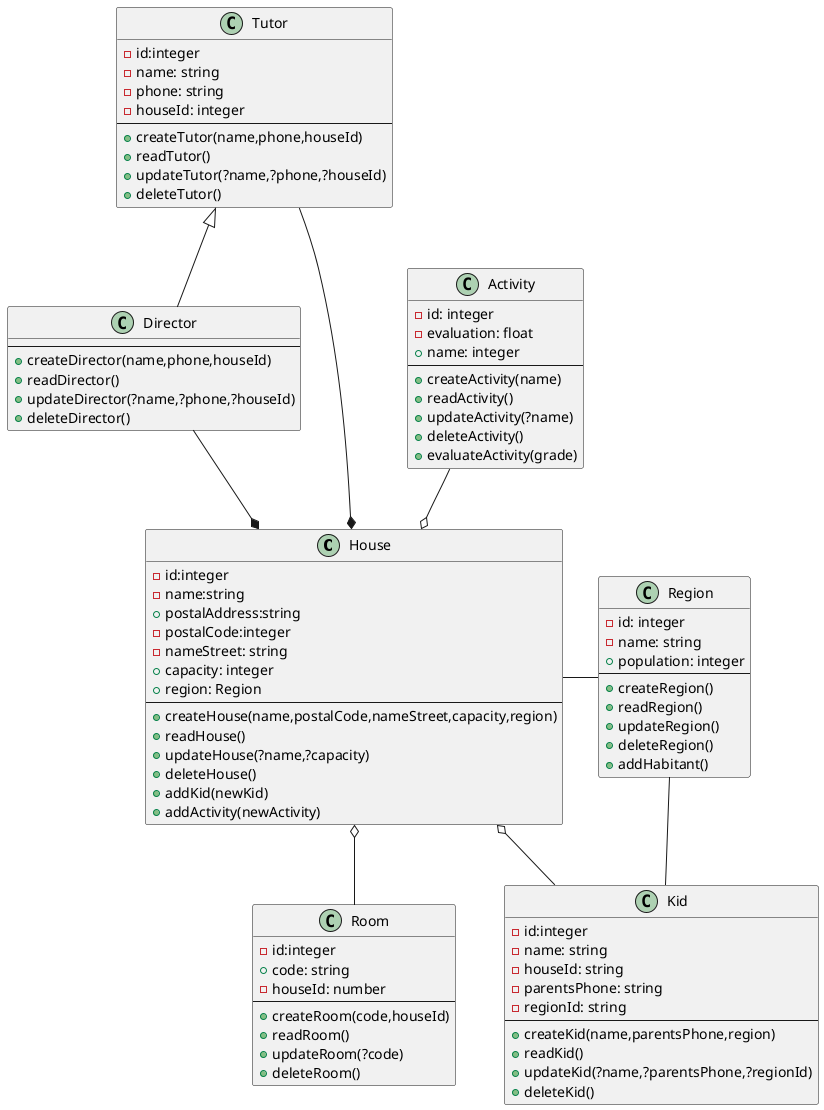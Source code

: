 @startuml Colonies
    class House{
        -id:integer
        -name:string
        +postalAddress:string
        -postalCode:integer
        -nameStreet: string
        +capacity: integer
        +region: Region
        --
        +createHouse(name,postalCode,nameStreet,capacity,region)
        +readHouse()
        +updateHouse(?name,?capacity)
        +deleteHouse()
        +addKid(newKid)
        +addActivity(newActivity)
    }

    class Room{
        -id:integer
        +code: string
        -houseId: number
        --
        +createRoom(code,houseId)
        +readRoom()
        +updateRoom(?code)
        +deleteRoom()
    }

    class Activity{
        -id: integer
        -evaluation: float
        +name: integer
        --
        +createActivity(name)
        +readActivity()
        +updateActivity(?name)
        +deleteActivity()
        +evaluateActivity(grade)
    }

    class Tutor{
        -id:integer
        -name: string
        -phone: string
        -houseId: integer
        --
        +createTutor(name,phone,houseId)
        +readTutor()
        +updateTutor(?name,?phone,?houseId)
        +deleteTutor()
    }

    class Director{
        --
        +createDirector(name,phone,houseId)
        +readDirector()
        +updateDirector(?name,?phone,?houseId)
        +deleteDirector()
    }

    class Kid{
        -id:integer
        -name: string
        -houseId: string
        -parentsPhone: string
        -regionId: string
        --
        +createKid(name,parentsPhone,region)
        +readKid()
        +updateKid(?name,?parentsPhone,?regionId)
        +deleteKid()
    }

    class Region{
        -id: integer
        -name: string
        +population: integer
        --
        +createRegion()
        +readRegion()
        +updateRegion()
        +deleteRegion()
        +addHabitant()
    }

    House o-- Room
    Kid --o House
    Tutor --* House
    Director --* House
    Director -up-|> Tutor
    Activity --o House
    Region -- Kid
    Region -left- House
@enduml